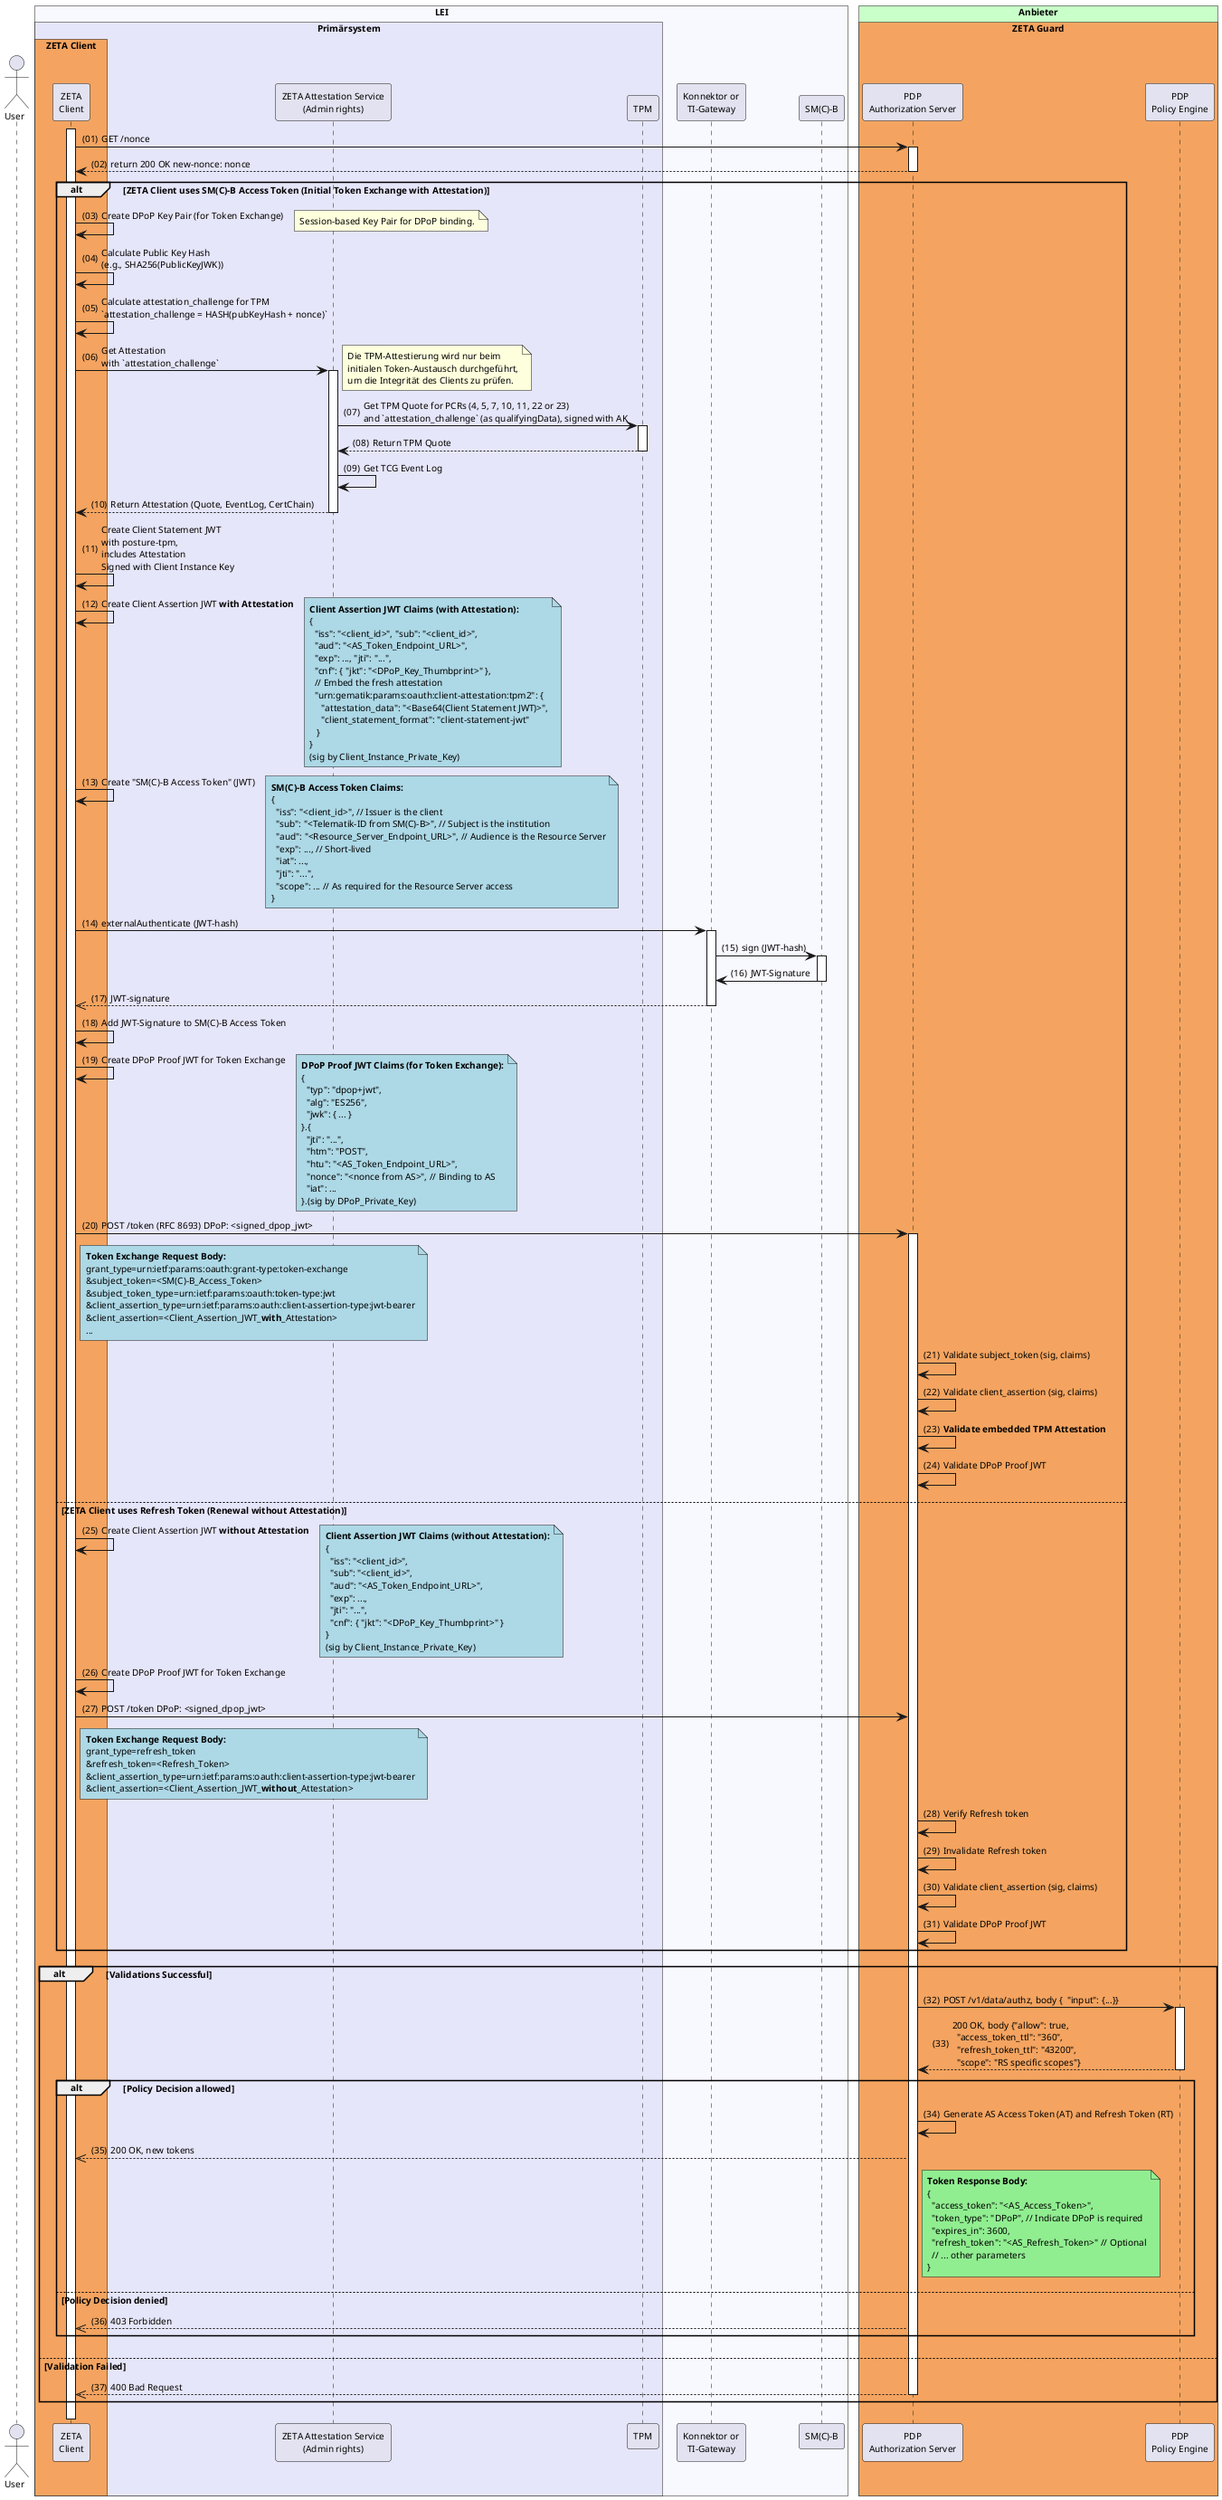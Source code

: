 @startuml "token-exchange-conditional-attestation"
autonumber "(00)"
skinparam defaultFontSize 10
skinparam defaultFontName Helvetica
skinparam DefaultMonospacedFontName Courier
skinparam lengthAdjust none
skinparam sequenceReferenceBackgroundColor White
skinparam SequenceReferenceFontSize 12
/'skinparam SequenceReferenceFontStyle bold
'/

!pragma teoz true

Actor User
box "LEI" #GhostWhite
  box "Primärsystem" #Lavender
    box "ZETA Client" #SandyBrown
      participant Client as "ZETA\nClient"
    end box
    participant ZAS as "ZETA Attestation Service\n(Admin rights)"
    participant TPM as "TPM"
  end box
  participant Konnektor as "Konnektor or\nTI-Gateway"
  participant SMB as "SM(C)-B"
end box

box "Anbieter" #TECHNOLOGY
  box "ZETA Guard" #SandyBrown
    participant AuthS as "PDP\nAuthorization Server"
    participant PE as "PDP\nPolicy Engine"
  end box
end box

Client ++
Client -> AuthS ++ : GET /nonce
AuthS --> Client --: return 200 OK new-nonce: nonce

alt ZETA Client uses SM(C)-B Access Token (Initial Token Exchange with Attestation)
    Client -> Client : Create DPoP Key Pair (for Token Exchange)
    note right: Session-based Key Pair for DPoP binding.

  ' === START: ATTESTATION SECTION (only for this path) ===
  Client -> Client: Calculate Public Key Hash\n(e.g., SHA256(PublicKeyJWK))
  Client -> Client: Calculate attestation_challenge for TPM\n`attestation_challenge = HASH(pubKeyHash + nonce)`
  Client -> ZAS ++: Get Attestation\nwith `attestation_challenge`
  note right: Die TPM-Attestierung wird nur beim\ninitialen Token-Austausch durchgeführt,\num die Integrität des Clients zu prüfen.
  ZAS -> TPM ++: Get TPM Quote for PCRs (4, 5, 7, 10, 11, 22 or 23)\nand `attestation_challenge` (as qualifyingData), signed with AK
  TPM --> ZAS --: Return TPM Quote
  ZAS -> ZAS: Get TCG Event Log
  ZAS --> Client --: Return Attestation (Quote, EventLog, CertChain)
  Client -> Client: Create Client Statement JWT\nwith posture-tpm,\nincludes Attestation\nSigned with Client Instance Key
  ' === END: ATTESTATION SECTION ===

  Client -> Client : Create Client Assertion JWT **with Attestation**
  note right #lightblue
      **Client Assertion JWT Claims (with Attestation):**
      {
        "iss": "<client_id>", "sub": "<client_id>",
        "aud": "<AS_Token_Endpoint_URL>",
        "exp": ..., "jti": "...",
        "cnf": { "jkt": "<DPoP_Key_Thumbprint>" },
        // Embed the fresh attestation
        "urn:gematik:params:oauth:client-attestation:tpm2": {
           "attestation_data": "<Base64(Client Statement JWT)>",
           "client_statement_format": "client-statement-jwt"
         }
      }
      (sig by Client_Instance_Private_Key)
  end note

  Client -> Client : Create "SM(C)-B Access Token" (JWT)
  note right #lightblue
      **SM(C)-B Access Token Claims:**
      {
        "iss": "<client_id>", // Issuer is the client
        "sub": "<Telematik-ID from SM(C)-B>", // Subject is the institution
        "aud": "<Resource_Server_Endpoint_URL>", // Audience is the Resource Server
        "exp": ..., // Short-lived
        "iat": ...,
        "jti": "...",
        "scope": ... // As required for the Resource Server access
      }
  end note

  Client -> Konnektor ++ : externalAuthenticate (JWT-hash)
  Konnektor -> SMB ++ : sign (JWT-hash)
  SMB -> Konnektor -- : JWT-Signature
  Konnektor -->> Client -- : JWT-signature
  Client -> Client : Add JWT-Signature to SM(C)-B Access Token

  Client -> Client : Create DPoP Proof JWT for Token Exchange
  note right #lightblue
      **DPoP Proof JWT Claims (for Token Exchange):**
      {
        "typ": "dpop+jwt",
        "alg": "ES256",
        "jwk": { ... }
      }.{
        "jti": "...",
        "htm": "POST",
        "htu": "<AS_Token_Endpoint_URL>",
        "nonce": "<nonce from AS>", // Binding to AS
        "iat": ...
      }.(sig by DPoP_Private_Key)
  end note

  Client -> AuthS ++ : POST /token (RFC 8693) DPoP: <signed_dpop_jwt>
    note right of Client #lightblue
    **Token Exchange Request Body:**
    grant_type=urn:ietf:params:oauth:grant-type:token-exchange
    &subject_token=<SM(C)-B_Access_Token>
    &subject_token_type=urn:ietf:params:oauth:token-type:jwt
    &client_assertion_type=urn:ietf:params:oauth:client-assertion-type:jwt-bearer
    &client_assertion=<Client_Assertion_JWT_**with**_Attestation>
    ...
    end note
  AuthS -> AuthS : Validate subject_token (sig, claims)
  AuthS -> AuthS : Validate client_assertion (sig, claims)
  AuthS -> AuthS : **Validate embedded TPM Attestation**
  AuthS -> AuthS : Validate DPoP Proof JWT

else ZETA Client uses Refresh Token (Renewal without Attestation)
  Client -> Client : Create Client Assertion JWT **without Attestation**
  note right #lightblue
      **Client Assertion JWT Claims (without Attestation):**
      {
        "iss": "<client_id>",
        "sub": "<client_id>",
        "aud": "<AS_Token_Endpoint_URL>",
        "exp": ...,
        "jti": "...",
        "cnf": { "jkt": "<DPoP_Key_Thumbprint>" }
      }
      (sig by Client_Instance_Private_Key)
  end note

  Client -> Client : Create DPoP Proof JWT for Token Exchange

  Client -> AuthS: POST /token DPoP: <signed_dpop_jwt>
  note right of Client #lightblue
    **Token Exchange Request Body:**
    grant_type=refresh_token
    &refresh_token=<Refresh_Token>
    &client_assertion_type=urn:ietf:params:oauth:client-assertion-type:jwt-bearer
    &client_assertion=<Client_Assertion_JWT_**without**_Attestation>
  end note
  AuthS -> AuthS: Verify Refresh token
  AuthS -> AuthS: Invalidate Refresh token
  AuthS -> AuthS : Validate client_assertion (sig, claims)
  AuthS -> AuthS : Validate DPoP Proof JWT
end alt

alt Validations Successful
  AuthS -> PE ++ : POST /v1/data/authz, body {  "input": {...}}
  PE --> AuthS --: 200 OK, body {"allow": true,\n\
  "access_token_ttl": "360",\n\
  "refresh_token_ttl": "43200",\n\
  "scope": "RS specific scopes"}
  alt Policy Decision allowed
    AuthS -> AuthS : Generate AS Access Token (AT) and Refresh Token (RT)
    AuthS -->> Client: 200 OK, new tokens
        note right of AuthS #lightgreen
        **Token Response Body:**
        {
          "access_token": "<AS_Access_Token>",
          "token_type": "DPoP", // Indicate DPoP is required
          "expires_in": 3600,
          "refresh_token": "<AS_Refresh_Token>" // Optional
          // ... other parameters
        }
    end note

  else Policy Decision denied
    AuthS -->> Client: 403 Forbidden
  end alt
else Validation Failed
    AuthS -->> Client -- : 400 Bad Request
end alt

Client --
@enduml